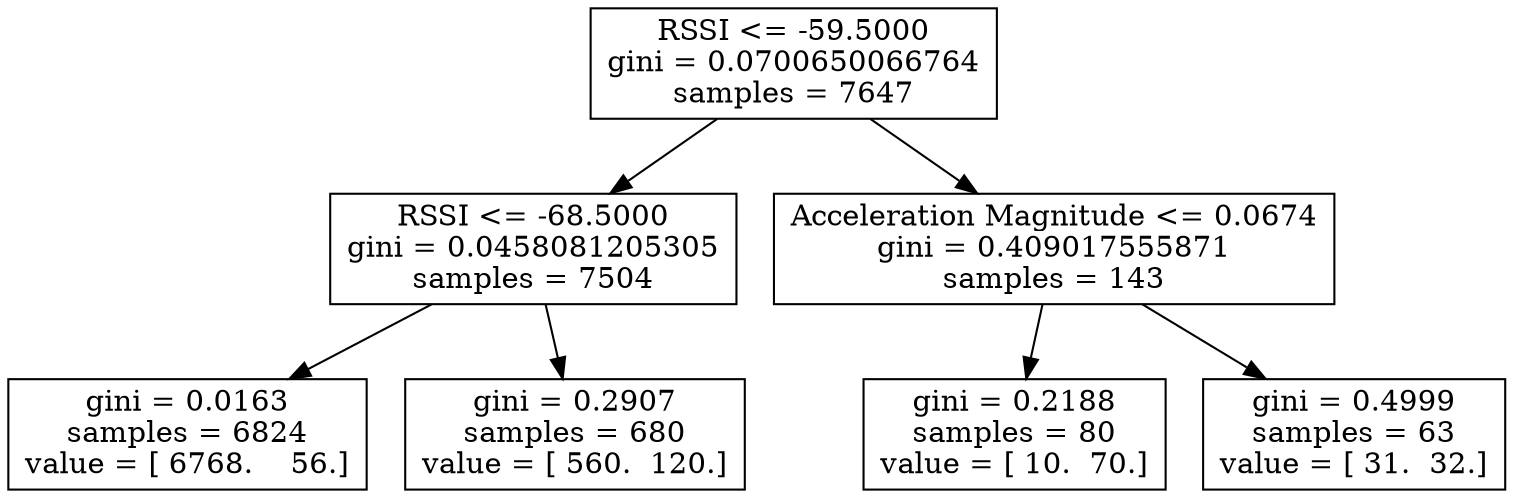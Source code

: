 digraph Tree {
0 [label="RSSI <= -59.5000\ngini = 0.0700650066764\nsamples = 7647", shape="box"] ;
1 [label="RSSI <= -68.5000\ngini = 0.0458081205305\nsamples = 7504", shape="box"] ;
0 -> 1 ;
2 [label="gini = 0.0163\nsamples = 6824\nvalue = [ 6768.    56.]", shape="box"] ;
1 -> 2 ;
3 [label="gini = 0.2907\nsamples = 680\nvalue = [ 560.  120.]", shape="box"] ;
1 -> 3 ;
4 [label="Acceleration Magnitude <= 0.0674\ngini = 0.409017555871\nsamples = 143", shape="box"] ;
0 -> 4 ;
5 [label="gini = 0.2188\nsamples = 80\nvalue = [ 10.  70.]", shape="box"] ;
4 -> 5 ;
6 [label="gini = 0.4999\nsamples = 63\nvalue = [ 31.  32.]", shape="box"] ;
4 -> 6 ;
}